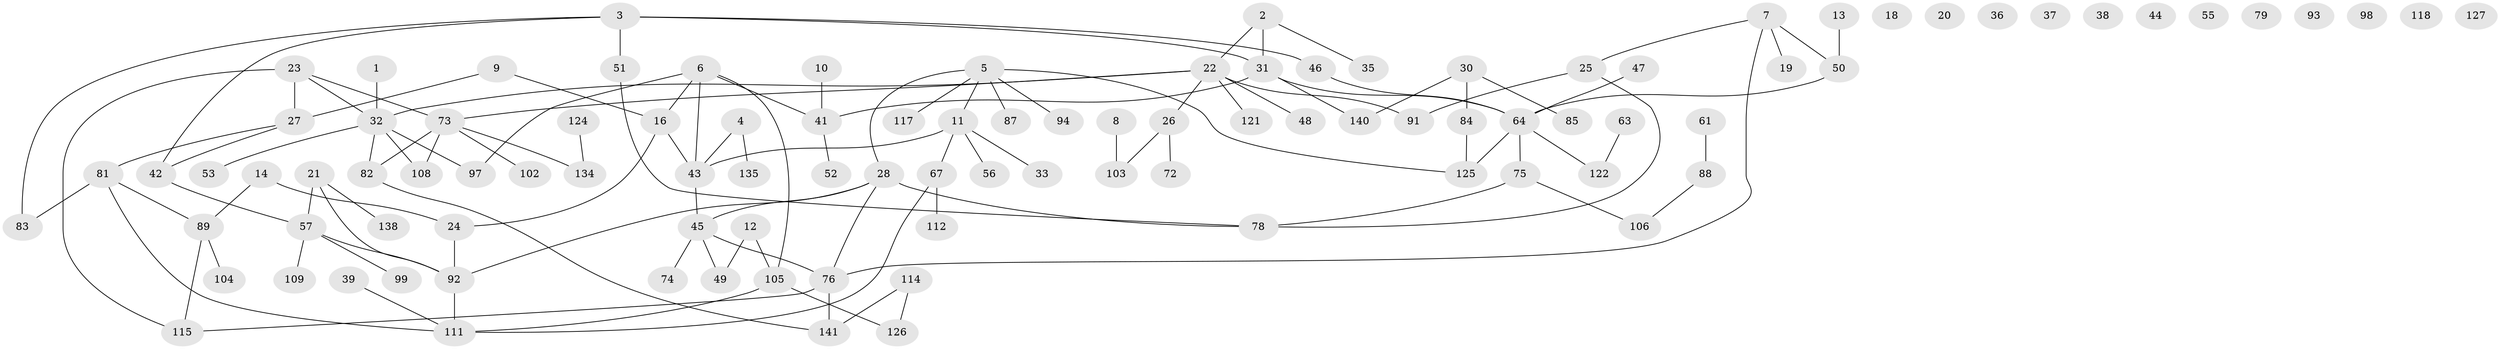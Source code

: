 // Generated by graph-tools (version 1.1) at 2025/23/03/03/25 07:23:27]
// undirected, 101 vertices, 118 edges
graph export_dot {
graph [start="1"]
  node [color=gray90,style=filled];
  1;
  2 [super="+71"];
  3 [super="+80"];
  4;
  5 [super="+131"];
  6 [super="+60"];
  7 [super="+29"];
  8 [super="+15"];
  9 [super="+69"];
  10;
  11 [super="+68"];
  12 [super="+132"];
  13 [super="+17"];
  14 [super="+66"];
  16 [super="+96"];
  18;
  19 [super="+40"];
  20;
  21 [super="+77"];
  22 [super="+136"];
  23 [super="+86"];
  24 [super="+34"];
  25;
  26 [super="+59"];
  27;
  28 [super="+54"];
  30 [super="+110"];
  31 [super="+139"];
  32 [super="+133"];
  33;
  35;
  36;
  37;
  38;
  39;
  41 [super="+130"];
  42 [super="+65"];
  43 [super="+58"];
  44;
  45 [super="+119"];
  46;
  47;
  48;
  49;
  50 [super="+107"];
  51;
  52;
  53;
  55 [super="+113"];
  56;
  57 [super="+62"];
  61;
  63;
  64 [super="+70"];
  67 [super="+137"];
  72;
  73 [super="+90"];
  74;
  75;
  76 [super="+101"];
  78 [super="+100"];
  79;
  81 [super="+95"];
  82;
  83;
  84 [super="+129"];
  85;
  87;
  88;
  89 [super="+120"];
  91 [super="+123"];
  92;
  93;
  94;
  97 [super="+128"];
  98;
  99;
  102;
  103;
  104;
  105;
  106;
  108;
  109;
  111 [super="+116"];
  112;
  114;
  115 [super="+142"];
  117;
  118;
  121;
  122;
  124;
  125;
  126;
  127;
  134;
  135;
  138;
  140;
  141;
  1 -- 32;
  2 -- 35;
  2 -- 22;
  2 -- 31;
  3 -- 31;
  3 -- 51;
  3 -- 83;
  3 -- 46;
  3 -- 42;
  4 -- 135;
  4 -- 43;
  5 -- 11;
  5 -- 94;
  5 -- 117;
  5 -- 125;
  5 -- 87;
  5 -- 28;
  6 -- 97;
  6 -- 41;
  6 -- 105;
  6 -- 43;
  6 -- 16;
  7 -- 50;
  7 -- 76;
  7 -- 25;
  7 -- 19;
  8 -- 103;
  9 -- 27;
  9 -- 16;
  10 -- 41;
  11 -- 56;
  11 -- 33;
  11 -- 43 [weight=2];
  11 -- 67;
  12 -- 49;
  12 -- 105;
  13 -- 50;
  14 -- 89;
  14 -- 24;
  16 -- 24;
  16 -- 43;
  21 -- 92;
  21 -- 138;
  21 -- 57;
  22 -- 48;
  22 -- 121;
  22 -- 73;
  22 -- 26;
  22 -- 32;
  22 -- 91;
  23 -- 73;
  23 -- 32;
  23 -- 115;
  23 -- 27;
  24 -- 92;
  25 -- 91;
  25 -- 78;
  26 -- 72;
  26 -- 103;
  27 -- 81;
  27 -- 42;
  28 -- 76 [weight=2];
  28 -- 78;
  28 -- 92;
  28 -- 45;
  30 -- 140;
  30 -- 85;
  30 -- 84;
  31 -- 41;
  31 -- 64;
  31 -- 140;
  32 -- 53;
  32 -- 82;
  32 -- 108;
  32 -- 97;
  39 -- 111;
  41 -- 52;
  42 -- 57;
  43 -- 45;
  45 -- 49;
  45 -- 76;
  45 -- 74;
  46 -- 64;
  47 -- 64;
  50 -- 64;
  51 -- 78;
  57 -- 99;
  57 -- 92;
  57 -- 109;
  61 -- 88;
  63 -- 122;
  64 -- 122;
  64 -- 75;
  64 -- 125;
  67 -- 112;
  67 -- 111;
  73 -- 82;
  73 -- 134;
  73 -- 108;
  73 -- 102;
  75 -- 106;
  75 -- 78;
  76 -- 115;
  76 -- 141;
  81 -- 89;
  81 -- 83;
  81 -- 111;
  82 -- 141;
  84 -- 125;
  88 -- 106;
  89 -- 104;
  89 -- 115;
  92 -- 111;
  105 -- 111;
  105 -- 126;
  114 -- 126;
  114 -- 141;
  124 -- 134;
}
